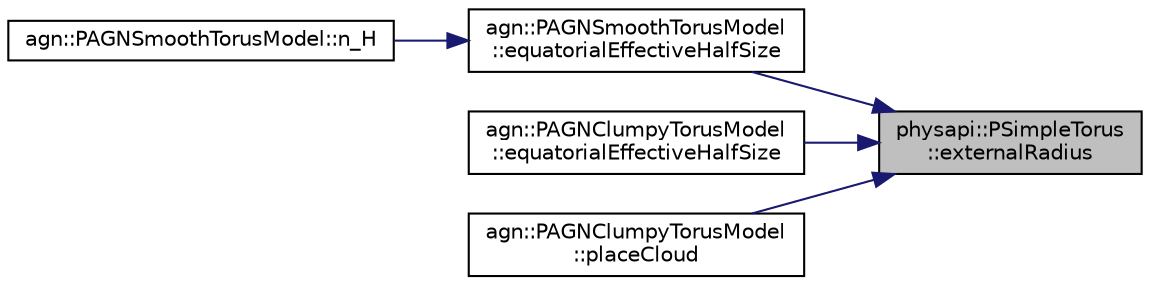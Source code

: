 digraph "physapi::PSimpleTorus::externalRadius"
{
 // LATEX_PDF_SIZE
  edge [fontname="Helvetica",fontsize="10",labelfontname="Helvetica",labelfontsize="10"];
  node [fontname="Helvetica",fontsize="10",shape=record];
  rankdir="RL";
  Node1 [label="physapi::PSimpleTorus\l::externalRadius",height=0.2,width=0.4,color="black", fillcolor="grey75", style="filled", fontcolor="black",tooltip=" "];
  Node1 -> Node2 [dir="back",color="midnightblue",fontsize="10",style="solid"];
  Node2 [label="agn::PAGNSmoothTorusModel\l::equatorialEffectiveHalfSize",height=0.2,width=0.4,color="black", fillcolor="white", style="filled",URL="$classagn_1_1_p_a_g_n_smooth_torus_model.html#a2eac8ac8cd6cab04bace64f9959cef53",tooltip=" "];
  Node2 -> Node3 [dir="back",color="midnightblue",fontsize="10",style="solid"];
  Node3 [label="agn::PAGNSmoothTorusModel::n_H",height=0.2,width=0.4,color="black", fillcolor="white", style="filled",URL="$classagn_1_1_p_a_g_n_smooth_torus_model.html#addffc581cf6804d605afbd8a39a0230c",tooltip=" "];
  Node1 -> Node4 [dir="back",color="midnightblue",fontsize="10",style="solid"];
  Node4 [label="agn::PAGNClumpyTorusModel\l::equatorialEffectiveHalfSize",height=0.2,width=0.4,color="black", fillcolor="white", style="filled",URL="$classagn_1_1_p_a_g_n_clumpy_torus_model.html#adca6e713593196e988c4d1642cf2cad2",tooltip=" "];
  Node1 -> Node5 [dir="back",color="midnightblue",fontsize="10",style="solid"];
  Node5 [label="agn::PAGNClumpyTorusModel\l::placeCloud",height=0.2,width=0.4,color="black", fillcolor="white", style="filled",URL="$classagn_1_1_p_a_g_n_clumpy_torus_model.html#a2d05a0ec848baf944d0eba2939593911",tooltip=" "];
}
